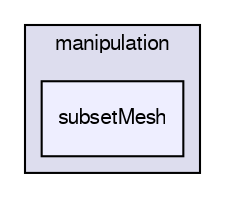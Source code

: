 digraph "applications/utilities/mesh/manipulation/subsetMesh" {
  bgcolor=transparent;
  compound=true
  node [ fontsize="10", fontname="FreeSans"];
  edge [ labelfontsize="10", labelfontname="FreeSans"];
  subgraph clusterdir_15449a1ef4a09517cc5e2efa6b11565e {
    graph [ bgcolor="#ddddee", pencolor="black", label="manipulation" fontname="FreeSans", fontsize="10", URL="dir_15449a1ef4a09517cc5e2efa6b11565e.html"]
  dir_b90d4633a5d653fb5e7d3e81d4ab47e5 [shape=box, label="subsetMesh", style="filled", fillcolor="#eeeeff", pencolor="black", URL="dir_b90d4633a5d653fb5e7d3e81d4ab47e5.html"];
  }
}
